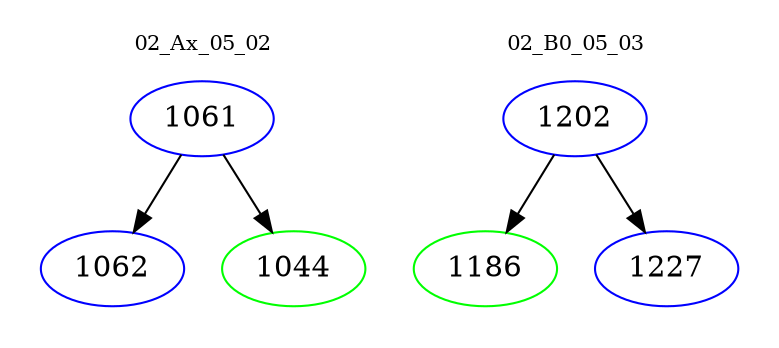 digraph{
subgraph cluster_0 {
color = white
label = "02_Ax_05_02";
fontsize=10;
T0_1061 [label="1061", color="blue"]
T0_1061 -> T0_1062 [color="black"]
T0_1062 [label="1062", color="blue"]
T0_1061 -> T0_1044 [color="black"]
T0_1044 [label="1044", color="green"]
}
subgraph cluster_1 {
color = white
label = "02_B0_05_03";
fontsize=10;
T1_1202 [label="1202", color="blue"]
T1_1202 -> T1_1186 [color="black"]
T1_1186 [label="1186", color="green"]
T1_1202 -> T1_1227 [color="black"]
T1_1227 [label="1227", color="blue"]
}
}
